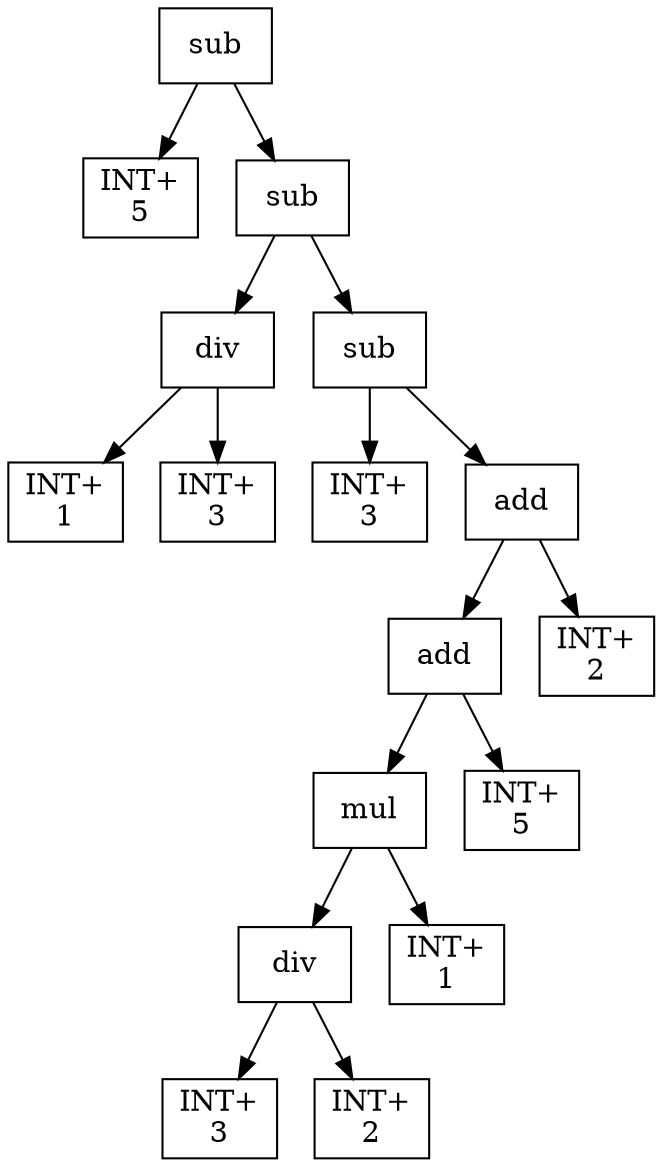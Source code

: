 digraph expr {
  node [shape=box];
  n1 [label="sub"];
  n2 [label="INT+\n5"];
  n3 [label="sub"];
  n4 [label="div"];
  n5 [label="INT+\n1"];
  n6 [label="INT+\n3"];
  n4 -> n5;
  n4 -> n6;
  n7 [label="sub"];
  n8 [label="INT+\n3"];
  n9 [label="add"];
  n10 [label="add"];
  n11 [label="mul"];
  n12 [label="div"];
  n13 [label="INT+\n3"];
  n14 [label="INT+\n2"];
  n12 -> n13;
  n12 -> n14;
  n15 [label="INT+\n1"];
  n11 -> n12;
  n11 -> n15;
  n16 [label="INT+\n5"];
  n10 -> n11;
  n10 -> n16;
  n17 [label="INT+\n2"];
  n9 -> n10;
  n9 -> n17;
  n7 -> n8;
  n7 -> n9;
  n3 -> n4;
  n3 -> n7;
  n1 -> n2;
  n1 -> n3;
}